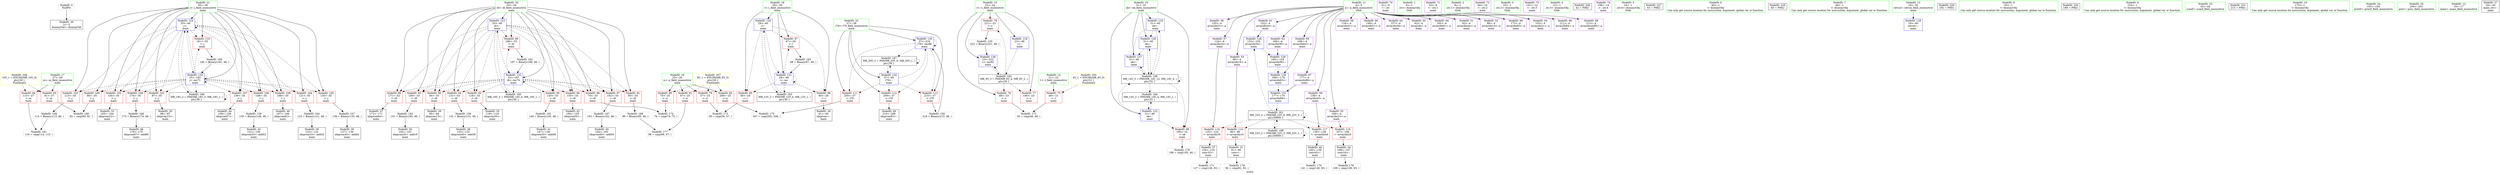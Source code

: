 digraph "SVFG" {
	label="SVFG";

	Node0x55be73b5c750 [shape=record,color=grey,label="{NodeID: 0\nNullPtr}"];
	Node0x55be73b5c750 -> Node0x55be73b42170[style=solid];
	Node0x55be73b66d50 [shape=record,color=grey,label="{NodeID: 180\n82 = cmp(80, 81, )\n}"];
	Node0x55be73b5d300 [shape=record,color=red,label="{NodeID: 97\n162\<--33\n\<--i6\nmain\n}"];
	Node0x55be73b5d300 -> Node0x55be73b659d0[style=solid];
	Node0x55be73b5c310 [shape=record,color=green,label="{NodeID: 14\n21\<--22\nt\<--t_field_insensitive\nmain\n}"];
	Node0x55be73b5c310 -> Node0x55be73b5f840[style=solid];
	Node0x55be73b5de60 [shape=record,color=red,label="{NodeID: 111\n205\<--37\n\<--i79\nmain\n}"];
	Node0x55be73b5de60 -> Node0x55be73b665d0[style=solid];
	Node0x55be73b42340 [shape=record,color=black,label="{NodeID: 28\n61\<--60\nidxprom\<--\nmain\n}"];
	Node0x55be73b75af0 [shape=record,color=yellow,style=double,label="{NodeID: 208\n10V_1 = ENCHI(MR_10V_0)\npts\{28 \}\nFun[main]}"];
	Node0x55be73b75af0 -> Node0x55be73b5fec0[style=dashed];
	Node0x55be73b75af0 -> Node0x55be73b5ff90[style=dashed];
	Node0x55be73b63100 [shape=record,color=blue,label="{NodeID: 125\n31\<--40\nok\<--\nmain\n}"];
	Node0x55be73b63100 -> Node0x55be73b631d0[style=dashed];
	Node0x55be73b63100 -> Node0x55be73b632a0[style=dashed];
	Node0x55be73b63100 -> Node0x55be73b73430[style=dashed];
	Node0x55be73b5cd50 [shape=record,color=black,label="{NodeID: 42\n151\<--150\nidxprom53\<--add52\nmain\n}"];
	Node0x55be73b5e8d0 [shape=record,color=purple,label="{NodeID: 56\n120\<--4\narrayidx31\<--a\nmain\n}"];
	Node0x55be73b5f430 [shape=record,color=purple,label="{NodeID: 70\n41\<--6\n\<--.str\nmain\n}"];
	Node0x55be73b659d0 [shape=record,color=grey,label="{NodeID: 167\n163 = Binary(162, 46, )\n}"];
	Node0x55be73b659d0 -> Node0x55be73b5cfc0[style=solid];
	Node0x55be73b5ff90 [shape=record,color=red,label="{NodeID: 84\n115\<--27\n\<--m\nmain\n}"];
	Node0x55be73b5ff90 -> Node0x55be73b66ed0[style=solid];
	Node0x55be73b43950 [shape=record,color=green,label="{NodeID: 1\n6\<--1\n.str\<--dummyObj\nGlob }"];
	Node0x55be73b66ed0 [shape=record,color=grey,label="{NodeID: 181\n116 = cmp(114, 115, )\n}"];
	Node0x55be73b5d3d0 [shape=record,color=red,label="{NodeID: 98\n171\<--33\n\<--i6\nmain\n}"];
	Node0x55be73b5d3d0 -> Node0x55be73b5d160[style=solid];
	Node0x55be73b41870 [shape=record,color=green,label="{NodeID: 15\n23\<--24\nc\<--c_field_insensitive\nmain\n}"];
	Node0x55be73b41870 -> Node0x55be73b5f910[style=solid];
	Node0x55be73b41870 -> Node0x55be73b5f9e0[style=solid];
	Node0x55be73b41870 -> Node0x55be73b5fab0[style=solid];
	Node0x55be73b41870 -> Node0x55be73b62c20[style=solid];
	Node0x55be73b41870 -> Node0x55be73b639f0[style=solid];
	Node0x55be73b5df30 [shape=record,color=red,label="{NodeID: 112\n209\<--37\n\<--i79\nmain\n}"];
	Node0x55be73b5df30 -> Node0x55be73b5e320[style=solid];
	Node0x55be73b42410 [shape=record,color=black,label="{NodeID: 29\n85\<--84\nidxprom13\<--\nmain\n}"];
	Node0x55be73b631d0 [shape=record,color=blue,label="{NodeID: 126\n31\<--40\nok\<--\nmain\n}"];
	Node0x55be73b631d0 -> Node0x55be73b632a0[style=dashed];
	Node0x55be73b631d0 -> Node0x55be73b73430[style=dashed];
	Node0x55be73b5ce20 [shape=record,color=black,label="{NodeID: 43\n156\<--155\nidxprom55\<--\nmain\n}"];
	Node0x55be73b5e9a0 [shape=record,color=purple,label="{NodeID: 57\n124\<--4\narrayidx34\<--a\nmain\n}"];
	Node0x55be73b5e9a0 -> Node0x55be73b629b0[style=solid];
	Node0x55be73b5f500 [shape=record,color=purple,label="{NodeID: 71\n52\<--8\n\<--.str.1\nmain\n}"];
	Node0x55be73b65b50 [shape=record,color=grey,label="{NodeID: 168\n96 = Binary(95, 46, )\n}"];
	Node0x55be73b65b50 -> Node0x55be73b668d0[style=solid];
	Node0x55be73b60060 [shape=record,color=red,label="{NodeID: 85\n56\<--29\n\<--i\nmain\n}"];
	Node0x55be73b60060 -> Node0x55be73b662d0[style=solid];
	Node0x55be73b416b0 [shape=record,color=green,label="{NodeID: 2\n8\<--1\n.str.1\<--dummyObj\nGlob }"];
	Node0x55be73b6cf10 [shape=record,color=black,label="{NodeID: 182\nMR_6V_3 = PHI(MR_6V_4, MR_6V_2, )\npts\{24 \}\n}"];
	Node0x55be73b6cf10 -> Node0x55be73b5f910[style=dashed];
	Node0x55be73b6cf10 -> Node0x55be73b5f9e0[style=dashed];
	Node0x55be73b6cf10 -> Node0x55be73b5fab0[style=dashed];
	Node0x55be73b6cf10 -> Node0x55be73b639f0[style=dashed];
	Node0x55be73b5d4a0 [shape=record,color=red,label="{NodeID: 99\n186\<--33\n\<--i6\nmain\n}"];
	Node0x55be73b5d4a0 -> Node0x55be73b65250[style=solid];
	Node0x55be73b41940 [shape=record,color=green,label="{NodeID: 16\n25\<--26\nn\<--n_field_insensitive\nmain\n}"];
	Node0x55be73b41940 -> Node0x55be73b5fb80[style=solid];
	Node0x55be73b41940 -> Node0x55be73b5fc50[style=solid];
	Node0x55be73b41940 -> Node0x55be73b5fd20[style=solid];
	Node0x55be73b41940 -> Node0x55be73b5fdf0[style=solid];
	Node0x55be73b5e000 [shape=record,color=red,label="{NodeID: 113\n215\<--37\n\<--i79\nmain\n}"];
	Node0x55be73b5e000 -> Node0x55be73b64950[style=solid];
	Node0x55be73b424e0 [shape=record,color=black,label="{NodeID: 30\n88\<--87\nidxprom15\<--\nmain\n}"];
	Node0x55be73b632a0 [shape=record,color=blue,label="{NodeID: 127\n31\<--40\nok\<--\nmain\n}"];
	Node0x55be73b632a0 -> Node0x55be73b73430[style=dashed];
	Node0x55be73b5cef0 [shape=record,color=black,label="{NodeID: 44\n159\<--158\nidxprom57\<--\nmain\n}"];
	Node0x55be73b5ea70 [shape=record,color=purple,label="{NodeID: 58\n134\<--4\narrayidx41\<--a\nmain\n}"];
	Node0x55be73b647d0 [shape=record,color=grey,label="{NodeID: 155\n222 = Binary(221, 46, )\n}"];
	Node0x55be73b647d0 -> Node0x55be73b639f0[style=solid];
	Node0x55be73b5f5d0 [shape=record,color=purple,label="{NodeID: 72\n64\<--10\n\<--.str.2\nmain\n}"];
	Node0x55be73b65cd0 [shape=record,color=grey,label="{NodeID: 169\n114 = Binary(113, 46, )\n}"];
	Node0x55be73b65cd0 -> Node0x55be73b66ed0[style=solid];
	Node0x55be73b60130 [shape=record,color=red,label="{NodeID: 86\n60\<--29\n\<--i\nmain\n}"];
	Node0x55be73b60130 -> Node0x55be73b42340[style=solid];
	Node0x55be73b41740 [shape=record,color=green,label="{NodeID: 3\n10\<--1\n.str.2\<--dummyObj\nGlob }"];
	Node0x55be73b6d410 [shape=record,color=black,label="{NodeID: 183\nMR_12V_2 = PHI(MR_12V_4, MR_12V_1, )\npts\{30 \}\n}"];
	Node0x55be73b6d410 -> Node0x55be73b62cf0[style=dashed];
	Node0x55be73b5d570 [shape=record,color=red,label="{NodeID: 100\n80\<--35\n\<--j\nmain\n}"];
	Node0x55be73b5d570 -> Node0x55be73b66d50[style=solid];
	Node0x55be73b42ef0 [shape=record,color=green,label="{NodeID: 17\n27\<--28\nm\<--m_field_insensitive\nmain\n}"];
	Node0x55be73b42ef0 -> Node0x55be73b5fec0[style=solid];
	Node0x55be73b42ef0 -> Node0x55be73b5ff90[style=solid];
	Node0x55be73b5e0d0 [shape=record,color=red,label="{NodeID: 114\n90\<--89\n\<--arrayidx16\nmain\n}"];
	Node0x55be73b5e0d0 -> Node0x55be73b425b0[style=solid];
	Node0x55be73b425b0 [shape=record,color=black,label="{NodeID: 31\n91\<--90\nconv\<--\nmain\n}"];
	Node0x55be73b425b0 -> Node0x55be73b66a50[style=solid];
	Node0x55be73b63370 [shape=record,color=blue,label="{NodeID: 128\n152\<--154\narrayidx54\<--\nmain\n}"];
	Node0x55be73b63370 -> Node0x55be73b63440[style=dashed];
	Node0x55be73b5cfc0 [shape=record,color=black,label="{NodeID: 45\n164\<--163\nidxprom60\<--add59\nmain\n}"];
	Node0x55be73b5eb40 [shape=record,color=purple,label="{NodeID: 59\n138\<--4\narrayidx44\<--a\nmain\n}"];
	Node0x55be73b5eb40 -> Node0x55be73b62a80[style=solid];
	Node0x55be73b64950 [shape=record,color=grey,label="{NodeID: 156\n216 = Binary(215, 46, )\n}"];
	Node0x55be73b64950 -> Node0x55be73b63920[style=solid];
	Node0x55be73b5f6a0 [shape=record,color=purple,label="{NodeID: 73\n191\<--12\n\<--.str.3\nmain\n}"];
	Node0x55be73b65e50 [shape=record,color=grey,label="{NodeID: 170\n141 = cmp(140, 93, )\n}"];
	Node0x55be73b60200 [shape=record,color=red,label="{NodeID: 87\n67\<--29\n\<--i\nmain\n}"];
	Node0x55be73b60200 -> Node0x55be73b656d0[style=solid];
	Node0x55be73b5be30 [shape=record,color=green,label="{NodeID: 4\n12\<--1\n.str.3\<--dummyObj\nGlob }"];
	Node0x55be73b6d910 [shape=record,color=black,label="{NodeID: 184\nMR_14V_2 = PHI(MR_14V_4, MR_14V_1, )\npts\{32 \}\n}"];
	Node0x55be73b6d910 -> Node0x55be73b62e90[style=dashed];
	Node0x55be73b5d640 [shape=record,color=red,label="{NodeID: 101\n87\<--35\n\<--j\nmain\n}"];
	Node0x55be73b5d640 -> Node0x55be73b424e0[style=solid];
	Node0x55be73b42fc0 [shape=record,color=green,label="{NodeID: 18\n29\<--30\ni\<--i_field_insensitive\nmain\n}"];
	Node0x55be73b42fc0 -> Node0x55be73b60060[style=solid];
	Node0x55be73b42fc0 -> Node0x55be73b60130[style=solid];
	Node0x55be73b42fc0 -> Node0x55be73b60200[style=solid];
	Node0x55be73b42fc0 -> Node0x55be73b62cf0[style=solid];
	Node0x55be73b42fc0 -> Node0x55be73b62dc0[style=solid];
	Node0x55be73b5e1a0 [shape=record,color=red,label="{NodeID: 115\n107\<--106\n\<--arrayidx23\nmain\n}"];
	Node0x55be73b5e1a0 -> Node0x55be73b42820[style=solid];
	Node0x55be73b42680 [shape=record,color=black,label="{NodeID: 32\n102\<--101\nidxprom20\<--add19\nmain\n}"];
	Node0x55be73b63440 [shape=record,color=blue,label="{NodeID: 129\n160\<--154\narrayidx58\<--\nmain\n}"];
	Node0x55be73b63440 -> Node0x55be73b63510[style=dashed];
	Node0x55be73b5d090 [shape=record,color=black,label="{NodeID: 46\n167\<--166\nidxprom62\<--\nmain\n}"];
	Node0x55be73954ee0 [shape=record,color=black,label="{NodeID: 226\n42 = PHI()\n}"];
	Node0x55be73b5ec10 [shape=record,color=purple,label="{NodeID: 60\n148\<--4\narrayidx51\<--a\nmain\n}"];
	Node0x55be73b64ad0 [shape=record,color=grey,label="{NodeID: 157\n136 = Binary(135, 46, )\n}"];
	Node0x55be73b64ad0 -> Node0x55be73b5cae0[style=solid];
	Node0x55be73b5f770 [shape=record,color=purple,label="{NodeID: 74\n198\<--14\n\<--.str.4\nmain\n}"];
	Node0x55be73b65fd0 [shape=record,color=grey,label="{NodeID: 171\n127 = cmp(126, 93, )\n}"];
	Node0x55be73b602d0 [shape=record,color=red,label="{NodeID: 88\n195\<--31\n\<--ok\nmain\n}"];
	Node0x55be73b602d0 -> Node0x55be73b66750[style=solid];
	Node0x55be73b5bec0 [shape=record,color=green,label="{NodeID: 5\n14\<--1\n.str.4\<--dummyObj\nGlob }"];
	Node0x55be73b6de10 [shape=record,color=black,label="{NodeID: 185\nMR_16V_2 = PHI(MR_16V_4, MR_16V_1, )\npts\{34 \}\n}"];
	Node0x55be73b6de10 -> Node0x55be73b62f60[style=dashed];
	Node0x55be73b5d710 [shape=record,color=red,label="{NodeID: 102\n104\<--35\n\<--j\nmain\n}"];
	Node0x55be73b5d710 -> Node0x55be73b42750[style=solid];
	Node0x55be73b43090 [shape=record,color=green,label="{NodeID: 19\n31\<--32\nok\<--ok_field_insensitive\nmain\n}"];
	Node0x55be73b43090 -> Node0x55be73b602d0[style=solid];
	Node0x55be73b43090 -> Node0x55be73b62e90[style=solid];
	Node0x55be73b43090 -> Node0x55be73b63100[style=solid];
	Node0x55be73b43090 -> Node0x55be73b631d0[style=solid];
	Node0x55be73b43090 -> Node0x55be73b632a0[style=solid];
	Node0x55be73b73430 [shape=record,color=black,label="{NodeID: 199\nMR_14V_5 = PHI(MR_14V_12, MR_14V_4, )\npts\{32 \}\n}"];
	Node0x55be73b73430 -> Node0x55be73b602d0[style=dashed];
	Node0x55be73b73430 -> Node0x55be73b63100[style=dashed];
	Node0x55be73b73430 -> Node0x55be73b631d0[style=dashed];
	Node0x55be73b73430 -> Node0x55be73b632a0[style=dashed];
	Node0x55be73b73430 -> Node0x55be73b6d910[style=dashed];
	Node0x55be73b73430 -> Node0x55be73b73430[style=dashed];
	Node0x55be73b629b0 [shape=record,color=red,label="{NodeID: 116\n125\<--124\n\<--arrayidx34\nmain\n}"];
	Node0x55be73b629b0 -> Node0x55be73b5c940[style=solid];
	Node0x55be73b42750 [shape=record,color=black,label="{NodeID: 33\n105\<--104\nidxprom22\<--\nmain\n}"];
	Node0x55be73b63510 [shape=record,color=blue,label="{NodeID: 130\n168\<--170\narrayidx63\<--\nmain\n}"];
	Node0x55be73b63510 -> Node0x55be73b635e0[style=dashed];
	Node0x55be73b5d160 [shape=record,color=black,label="{NodeID: 47\n172\<--171\nidxprom64\<--\nmain\n}"];
	Node0x55be73958a10 [shape=record,color=black,label="{NodeID: 227\n53 = PHI()\n}"];
	Node0x55be73b5ece0 [shape=record,color=purple,label="{NodeID: 61\n152\<--4\narrayidx54\<--a\nmain\n}"];
	Node0x55be73b5ece0 -> Node0x55be73b63370[style=solid];
	Node0x55be73b64c50 [shape=record,color=grey,label="{NodeID: 158\n132 = Binary(131, 46, )\n}"];
	Node0x55be73b64c50 -> Node0x55be73b5ca10[style=solid];
	Node0x55be73b5f840 [shape=record,color=red,label="{NodeID: 75\n49\<--21\n\<--t\nmain\n}"];
	Node0x55be73b5f840 -> Node0x55be73b66150[style=solid];
	Node0x55be73b66150 [shape=record,color=grey,label="{NodeID: 172\n50 = cmp(48, 49, )\n}"];
	Node0x55be73b603a0 [shape=record,color=red,label="{NodeID: 89\n74\<--33\n\<--i6\nmain\n}"];
	Node0x55be73b603a0 -> Node0x55be73b66450[style=solid];
	Node0x55be73b43df0 [shape=record,color=green,label="{NodeID: 6\n40\<--1\n\<--dummyObj\nCan only get source location for instruction, argument, global var or function.}"];
	Node0x55be73b6e310 [shape=record,color=black,label="{NodeID: 186\nMR_18V_2 = PHI(MR_18V_3, MR_18V_1, )\npts\{36 \}\n}"];
	Node0x55be73b6e310 -> Node0x55be73b63030[style=dashed];
	Node0x55be73b6e310 -> Node0x55be73b6e310[style=dashed];
	Node0x55be73b5d7e0 [shape=record,color=red,label="{NodeID: 103\n113\<--35\n\<--j\nmain\n}"];
	Node0x55be73b5d7e0 -> Node0x55be73b65cd0[style=solid];
	Node0x55be73b43160 [shape=record,color=green,label="{NodeID: 20\n33\<--34\ni6\<--i6_field_insensitive\nmain\n}"];
	Node0x55be73b43160 -> Node0x55be73b603a0[style=solid];
	Node0x55be73b43160 -> Node0x55be73b60470[style=solid];
	Node0x55be73b43160 -> Node0x55be73b60540[style=solid];
	Node0x55be73b43160 -> Node0x55be73b60610[style=solid];
	Node0x55be73b43160 -> Node0x55be73b606e0[style=solid];
	Node0x55be73b43160 -> Node0x55be73b607b0[style=solid];
	Node0x55be73b43160 -> Node0x55be73b60880[style=solid];
	Node0x55be73b43160 -> Node0x55be73b5d230[style=solid];
	Node0x55be73b43160 -> Node0x55be73b5d300[style=solid];
	Node0x55be73b43160 -> Node0x55be73b5d3d0[style=solid];
	Node0x55be73b43160 -> Node0x55be73b5d4a0[style=solid];
	Node0x55be73b43160 -> Node0x55be73b62f60[style=solid];
	Node0x55be73b43160 -> Node0x55be73b63780[style=solid];
	Node0x55be73b62a80 [shape=record,color=red,label="{NodeID: 117\n139\<--138\n\<--arrayidx44\nmain\n}"];
	Node0x55be73b62a80 -> Node0x55be73b5cbb0[style=solid];
	Node0x55be73b42820 [shape=record,color=black,label="{NodeID: 34\n108\<--107\nconv24\<--\nmain\n}"];
	Node0x55be73b42820 -> Node0x55be73b66bd0[style=solid];
	Node0x55be73b635e0 [shape=record,color=blue,label="{NodeID: 131\n177\<--170\narrayidx68\<--\nmain\n}"];
	Node0x55be73b635e0 -> Node0x55be73b73e30[style=dashed];
	Node0x55be73b5e250 [shape=record,color=black,label="{NodeID: 48\n176\<--175\nidxprom67\<--add66\nmain\n}"];
	Node0x55be73b802b0 [shape=record,color=black,label="{NodeID: 228\n65 = PHI()\n}"];
	Node0x55be73b5edb0 [shape=record,color=purple,label="{NodeID: 62\n157\<--4\narrayidx56\<--a\nmain\n}"];
	Node0x55be73b64dd0 [shape=record,color=grey,label="{NodeID: 159\n150 = Binary(149, 46, )\n}"];
	Node0x55be73b64dd0 -> Node0x55be73b5cd50[style=solid];
	Node0x55be73b5f910 [shape=record,color=red,label="{NodeID: 76\n48\<--23\n\<--c\nmain\n}"];
	Node0x55be73b5f910 -> Node0x55be73b66150[style=solid];
	Node0x55be73b662d0 [shape=record,color=grey,label="{NodeID: 173\n58 = cmp(56, 57, )\n}"];
	Node0x55be73b60470 [shape=record,color=red,label="{NodeID: 90\n84\<--33\n\<--i6\nmain\n}"];
	Node0x55be73b60470 -> Node0x55be73b42410[style=solid];
	Node0x55be73b43e80 [shape=record,color=green,label="{NodeID: 7\n46\<--1\n\<--dummyObj\nCan only get source location for instruction, argument, global var or function.}"];
	Node0x55be73b6e810 [shape=record,color=black,label="{NodeID: 187\nMR_20V_2 = PHI(MR_20V_6, MR_20V_1, )\npts\{38 \}\n}"];
	Node0x55be73b6e810 -> Node0x55be73b63850[style=dashed];
	Node0x55be73b6e810 -> Node0x55be73b6e810[style=dashed];
	Node0x55be73b5d8b0 [shape=record,color=red,label="{NodeID: 104\n121\<--35\n\<--j\nmain\n}"];
	Node0x55be73b5d8b0 -> Node0x55be73b65550[style=solid];
	Node0x55be73b43230 [shape=record,color=green,label="{NodeID: 21\n35\<--36\nj\<--j_field_insensitive\nmain\n}"];
	Node0x55be73b43230 -> Node0x55be73b5d570[style=solid];
	Node0x55be73b43230 -> Node0x55be73b5d640[style=solid];
	Node0x55be73b43230 -> Node0x55be73b5d710[style=solid];
	Node0x55be73b43230 -> Node0x55be73b5d7e0[style=solid];
	Node0x55be73b43230 -> Node0x55be73b5d8b0[style=solid];
	Node0x55be73b43230 -> Node0x55be73b5d980[style=solid];
	Node0x55be73b43230 -> Node0x55be73b5da50[style=solid];
	Node0x55be73b43230 -> Node0x55be73b5db20[style=solid];
	Node0x55be73b43230 -> Node0x55be73b5dbf0[style=solid];
	Node0x55be73b43230 -> Node0x55be73b5dcc0[style=solid];
	Node0x55be73b43230 -> Node0x55be73b5dd90[style=solid];
	Node0x55be73b43230 -> Node0x55be73b63030[style=solid];
	Node0x55be73b43230 -> Node0x55be73b636b0[style=solid];
	Node0x55be73b73e30 [shape=record,color=black,label="{NodeID: 201\nMR_22V_4 = PHI(MR_22V_9, MR_22V_3, )\npts\{50000 \}\n}"];
	Node0x55be73b73e30 -> Node0x55be73b5e0d0[style=dashed];
	Node0x55be73b73e30 -> Node0x55be73b5e1a0[style=dashed];
	Node0x55be73b73e30 -> Node0x55be73b629b0[style=dashed];
	Node0x55be73b73e30 -> Node0x55be73b62a80[style=dashed];
	Node0x55be73b73e30 -> Node0x55be73b63370[style=dashed];
	Node0x55be73b73e30 -> Node0x55be73b6ed10[style=dashed];
	Node0x55be73b73e30 -> Node0x55be73b73e30[style=dashed];
	Node0x55be73b62b50 [shape=record,color=blue,label="{NodeID: 118\n19\<--40\nretval\<--\nmain\n}"];
	Node0x55be73b5c7e0 [shape=record,color=black,label="{NodeID: 35\n119\<--118\nidxprom30\<--\nmain\n}"];
	Node0x55be73b636b0 [shape=record,color=blue,label="{NodeID: 132\n35\<--182\nj\<--inc71\nmain\n}"];
	Node0x55be73b636b0 -> Node0x55be73b5d570[style=dashed];
	Node0x55be73b636b0 -> Node0x55be73b5d640[style=dashed];
	Node0x55be73b636b0 -> Node0x55be73b5d710[style=dashed];
	Node0x55be73b636b0 -> Node0x55be73b5d7e0[style=dashed];
	Node0x55be73b636b0 -> Node0x55be73b5d8b0[style=dashed];
	Node0x55be73b636b0 -> Node0x55be73b5d980[style=dashed];
	Node0x55be73b636b0 -> Node0x55be73b5da50[style=dashed];
	Node0x55be73b636b0 -> Node0x55be73b5db20[style=dashed];
	Node0x55be73b636b0 -> Node0x55be73b5dbf0[style=dashed];
	Node0x55be73b636b0 -> Node0x55be73b5dcc0[style=dashed];
	Node0x55be73b636b0 -> Node0x55be73b5dd90[style=dashed];
	Node0x55be73b636b0 -> Node0x55be73b63030[style=dashed];
	Node0x55be73b636b0 -> Node0x55be73b636b0[style=dashed];
	Node0x55be73b636b0 -> Node0x55be73b6e310[style=dashed];
	Node0x55be73b5e320 [shape=record,color=black,label="{NodeID: 49\n210\<--209\nidxprom83\<--\nmain\n}"];
	Node0x55be73b803b0 [shape=record,color=black,label="{NodeID: 229\n192 = PHI()\n}"];
	Node0x55be73b5ee80 [shape=record,color=purple,label="{NodeID: 63\n160\<--4\narrayidx58\<--a\nmain\n}"];
	Node0x55be73b5ee80 -> Node0x55be73b63440[style=solid];
	Node0x55be73b64f50 [shape=record,color=grey,label="{NodeID: 160\n182 = Binary(181, 46, )\n}"];
	Node0x55be73b64f50 -> Node0x55be73b636b0[style=solid];
	Node0x55be73b5f9e0 [shape=record,color=red,label="{NodeID: 77\n190\<--23\n\<--c\nmain\n}"];
	Node0x55be73b66450 [shape=record,color=grey,label="{NodeID: 174\n76 = cmp(74, 75, )\n}"];
	Node0x55be73b60540 [shape=record,color=red,label="{NodeID: 91\n95\<--33\n\<--i6\nmain\n}"];
	Node0x55be73b60540 -> Node0x55be73b65b50[style=solid];
	Node0x55be73b41b30 [shape=record,color=green,label="{NodeID: 8\n93\<--1\n\<--dummyObj\nCan only get source location for instruction, argument, global var or function.}"];
	Node0x55be73b6ed10 [shape=record,color=black,label="{NodeID: 188\nMR_22V_2 = PHI(MR_22V_3, MR_22V_1, )\npts\{50000 \}\n}"];
	Node0x55be73b6ed10 -> Node0x55be73b6ed10[style=dashed];
	Node0x55be73b6ed10 -> Node0x55be73b73e30[style=dashed];
	Node0x55be73b5d980 [shape=record,color=red,label="{NodeID: 105\n135\<--35\n\<--j\nmain\n}"];
	Node0x55be73b5d980 -> Node0x55be73b64ad0[style=solid];
	Node0x55be73b41e00 [shape=record,color=green,label="{NodeID: 22\n37\<--38\ni79\<--i79_field_insensitive\nmain\n}"];
	Node0x55be73b41e00 -> Node0x55be73b5de60[style=solid];
	Node0x55be73b41e00 -> Node0x55be73b5df30[style=solid];
	Node0x55be73b41e00 -> Node0x55be73b5e000[style=solid];
	Node0x55be73b41e00 -> Node0x55be73b63850[style=solid];
	Node0x55be73b41e00 -> Node0x55be73b63920[style=solid];
	Node0x55be73b62c20 [shape=record,color=blue,label="{NodeID: 119\n23\<--46\nc\<--\nmain\n}"];
	Node0x55be73b62c20 -> Node0x55be73b6cf10[style=dashed];
	Node0x55be73b5c870 [shape=record,color=black,label="{NodeID: 36\n123\<--122\nidxprom33\<--add32\nmain\n}"];
	Node0x55be73b63780 [shape=record,color=blue,label="{NodeID: 133\n33\<--187\ni6\<--inc74\nmain\n}"];
	Node0x55be73b63780 -> Node0x55be73b603a0[style=dashed];
	Node0x55be73b63780 -> Node0x55be73b60470[style=dashed];
	Node0x55be73b63780 -> Node0x55be73b60540[style=dashed];
	Node0x55be73b63780 -> Node0x55be73b60610[style=dashed];
	Node0x55be73b63780 -> Node0x55be73b606e0[style=dashed];
	Node0x55be73b63780 -> Node0x55be73b607b0[style=dashed];
	Node0x55be73b63780 -> Node0x55be73b60880[style=dashed];
	Node0x55be73b63780 -> Node0x55be73b5d230[style=dashed];
	Node0x55be73b63780 -> Node0x55be73b5d300[style=dashed];
	Node0x55be73b63780 -> Node0x55be73b5d3d0[style=dashed];
	Node0x55be73b63780 -> Node0x55be73b5d4a0[style=dashed];
	Node0x55be73b63780 -> Node0x55be73b63780[style=dashed];
	Node0x55be73b63780 -> Node0x55be73b6de10[style=dashed];
	Node0x55be73b5e3f0 [shape=record,color=purple,label="{NodeID: 50\n62\<--4\narrayidx\<--a\nmain\n}"];
	Node0x55be73b804b0 [shape=record,color=black,label="{NodeID: 230\n199 = PHI()\n}"];
	Node0x55be73b5ef50 [shape=record,color=purple,label="{NodeID: 64\n165\<--4\narrayidx61\<--a\nmain\n}"];
	Node0x55be73b650d0 [shape=record,color=grey,label="{NodeID: 161\n146 = Binary(145, 46, )\n}"];
	Node0x55be73b650d0 -> Node0x55be73b5cc80[style=solid];
	Node0x55be73b5fab0 [shape=record,color=red,label="{NodeID: 78\n221\<--23\n\<--c\nmain\n}"];
	Node0x55be73b5fab0 -> Node0x55be73b647d0[style=solid];
	Node0x55be73b665d0 [shape=record,color=grey,label="{NodeID: 175\n207 = cmp(205, 206, )\n}"];
	Node0x55be73b60610 [shape=record,color=red,label="{NodeID: 92\n100\<--33\n\<--i6\nmain\n}"];
	Node0x55be73b60610 -> Node0x55be73b653d0[style=solid];
	Node0x55be73b41bc0 [shape=record,color=green,label="{NodeID: 9\n154\<--1\n\<--dummyObj\nCan only get source location for instruction, argument, global var or function.}"];
	Node0x55be73b5da50 [shape=record,color=red,label="{NodeID: 106\n149\<--35\n\<--j\nmain\n}"];
	Node0x55be73b5da50 -> Node0x55be73b64dd0[style=solid];
	Node0x55be73b41ed0 [shape=record,color=green,label="{NodeID: 23\n43\<--44\nscanf\<--scanf_field_insensitive\n}"];
	Node0x55be73b62cf0 [shape=record,color=blue,label="{NodeID: 120\n29\<--40\ni\<--\nmain\n}"];
	Node0x55be73b62cf0 -> Node0x55be73b60060[style=dashed];
	Node0x55be73b62cf0 -> Node0x55be73b60130[style=dashed];
	Node0x55be73b62cf0 -> Node0x55be73b60200[style=dashed];
	Node0x55be73b62cf0 -> Node0x55be73b62dc0[style=dashed];
	Node0x55be73b62cf0 -> Node0x55be73b6d410[style=dashed];
	Node0x55be73b5c940 [shape=record,color=black,label="{NodeID: 37\n126\<--125\nconv35\<--\nmain\n}"];
	Node0x55be73b5c940 -> Node0x55be73b65fd0[style=solid];
	Node0x55be73b63850 [shape=record,color=blue,label="{NodeID: 134\n37\<--40\ni79\<--\nmain\n}"];
	Node0x55be73b63850 -> Node0x55be73b5de60[style=dashed];
	Node0x55be73b63850 -> Node0x55be73b5df30[style=dashed];
	Node0x55be73b63850 -> Node0x55be73b5e000[style=dashed];
	Node0x55be73b63850 -> Node0x55be73b63920[style=dashed];
	Node0x55be73b63850 -> Node0x55be73b6e810[style=dashed];
	Node0x55be73b5e4c0 [shape=record,color=purple,label="{NodeID: 51\n63\<--4\narraydecay\<--a\nmain\n}"];
	Node0x55be73b805b0 [shape=record,color=black,label="{NodeID: 231\n213 = PHI()\n}"];
	Node0x55be73b5f020 [shape=record,color=purple,label="{NodeID: 65\n168\<--4\narrayidx63\<--a\nmain\n}"];
	Node0x55be73b5f020 -> Node0x55be73b63510[style=solid];
	Node0x55be73b65250 [shape=record,color=grey,label="{NodeID: 162\n187 = Binary(186, 46, )\n}"];
	Node0x55be73b65250 -> Node0x55be73b63780[style=solid];
	Node0x55be73b5fb80 [shape=record,color=red,label="{NodeID: 79\n57\<--25\n\<--n\nmain\n}"];
	Node0x55be73b5fb80 -> Node0x55be73b662d0[style=solid];
	Node0x55be73b66750 [shape=record,color=grey,label="{NodeID: 176\n196 = cmp(195, 40, )\n}"];
	Node0x55be73b606e0 [shape=record,color=red,label="{NodeID: 93\n118\<--33\n\<--i6\nmain\n}"];
	Node0x55be73b606e0 -> Node0x55be73b5c7e0[style=solid];
	Node0x55be73b433b0 [shape=record,color=green,label="{NodeID: 10\n170\<--1\n\<--dummyObj\nCan only get source location for instruction, argument, global var or function.}"];
	Node0x55be73b5db20 [shape=record,color=red,label="{NodeID: 107\n158\<--35\n\<--j\nmain\n}"];
	Node0x55be73b5db20 -> Node0x55be73b5cef0[style=solid];
	Node0x55be73b41fa0 [shape=record,color=green,label="{NodeID: 24\n193\<--194\nprintf\<--printf_field_insensitive\n}"];
	Node0x55be73b62dc0 [shape=record,color=blue,label="{NodeID: 121\n29\<--68\ni\<--inc\nmain\n}"];
	Node0x55be73b62dc0 -> Node0x55be73b60060[style=dashed];
	Node0x55be73b62dc0 -> Node0x55be73b60130[style=dashed];
	Node0x55be73b62dc0 -> Node0x55be73b60200[style=dashed];
	Node0x55be73b62dc0 -> Node0x55be73b62dc0[style=dashed];
	Node0x55be73b62dc0 -> Node0x55be73b6d410[style=dashed];
	Node0x55be73b5ca10 [shape=record,color=black,label="{NodeID: 38\n133\<--132\nidxprom40\<--add39\nmain\n}"];
	Node0x55be73b63920 [shape=record,color=blue,label="{NodeID: 135\n37\<--216\ni79\<--inc88\nmain\n}"];
	Node0x55be73b63920 -> Node0x55be73b5de60[style=dashed];
	Node0x55be73b63920 -> Node0x55be73b5df30[style=dashed];
	Node0x55be73b63920 -> Node0x55be73b5e000[style=dashed];
	Node0x55be73b63920 -> Node0x55be73b63920[style=dashed];
	Node0x55be73b63920 -> Node0x55be73b6e810[style=dashed];
	Node0x55be73b5e590 [shape=record,color=purple,label="{NodeID: 52\n86\<--4\narrayidx14\<--a\nmain\n}"];
	Node0x55be73b5f0f0 [shape=record,color=purple,label="{NodeID: 66\n173\<--4\narrayidx65\<--a\nmain\n}"];
	Node0x55be73b653d0 [shape=record,color=grey,label="{NodeID: 163\n101 = Binary(100, 46, )\n}"];
	Node0x55be73b653d0 -> Node0x55be73b42680[style=solid];
	Node0x55be73b5fc50 [shape=record,color=red,label="{NodeID: 80\n75\<--25\n\<--n\nmain\n}"];
	Node0x55be73b5fc50 -> Node0x55be73b66450[style=solid];
	Node0x55be73b668d0 [shape=record,color=grey,label="{NodeID: 177\n98 = cmp(96, 97, )\n}"];
	Node0x55be73b607b0 [shape=record,color=red,label="{NodeID: 94\n131\<--33\n\<--i6\nmain\n}"];
	Node0x55be73b607b0 -> Node0x55be73b64c50[style=solid];
	Node0x55be73b43480 [shape=record,color=green,label="{NodeID: 11\n4\<--5\na\<--a_field_insensitive\nGlob }"];
	Node0x55be73b43480 -> Node0x55be73b5e3f0[style=solid];
	Node0x55be73b43480 -> Node0x55be73b5e4c0[style=solid];
	Node0x55be73b43480 -> Node0x55be73b5e590[style=solid];
	Node0x55be73b43480 -> Node0x55be73b5e660[style=solid];
	Node0x55be73b43480 -> Node0x55be73b5e730[style=solid];
	Node0x55be73b43480 -> Node0x55be73b5e800[style=solid];
	Node0x55be73b43480 -> Node0x55be73b5e8d0[style=solid];
	Node0x55be73b43480 -> Node0x55be73b5e9a0[style=solid];
	Node0x55be73b43480 -> Node0x55be73b5ea70[style=solid];
	Node0x55be73b43480 -> Node0x55be73b5eb40[style=solid];
	Node0x55be73b43480 -> Node0x55be73b5ec10[style=solid];
	Node0x55be73b43480 -> Node0x55be73b5ece0[style=solid];
	Node0x55be73b43480 -> Node0x55be73b5edb0[style=solid];
	Node0x55be73b43480 -> Node0x55be73b5ee80[style=solid];
	Node0x55be73b43480 -> Node0x55be73b5ef50[style=solid];
	Node0x55be73b43480 -> Node0x55be73b5f020[style=solid];
	Node0x55be73b43480 -> Node0x55be73b5f0f0[style=solid];
	Node0x55be73b43480 -> Node0x55be73b5f1c0[style=solid];
	Node0x55be73b43480 -> Node0x55be73b5f290[style=solid];
	Node0x55be73b43480 -> Node0x55be73b5f360[style=solid];
	Node0x55be73b5dbf0 [shape=record,color=red,label="{NodeID: 108\n166\<--35\n\<--j\nmain\n}"];
	Node0x55be73b5dbf0 -> Node0x55be73b5d090[style=solid];
	Node0x55be73b42070 [shape=record,color=green,label="{NodeID: 25\n200\<--201\nputs\<--puts_field_insensitive\n}"];
	Node0x55be73b75850 [shape=record,color=yellow,style=double,label="{NodeID: 205\n4V_1 = ENCHI(MR_4V_0)\npts\{22 \}\nFun[main]}"];
	Node0x55be73b75850 -> Node0x55be73b5f840[style=dashed];
	Node0x55be73b62e90 [shape=record,color=blue,label="{NodeID: 122\n31\<--46\nok\<--\nmain\n}"];
	Node0x55be73b62e90 -> Node0x55be73b602d0[style=dashed];
	Node0x55be73b62e90 -> Node0x55be73b6d910[style=dashed];
	Node0x55be73b62e90 -> Node0x55be73b73430[style=dashed];
	Node0x55be73b5cae0 [shape=record,color=black,label="{NodeID: 39\n137\<--136\nidxprom43\<--add42\nmain\n}"];
	Node0x55be73b639f0 [shape=record,color=blue,label="{NodeID: 136\n23\<--222\nc\<--inc92\nmain\n}"];
	Node0x55be73b639f0 -> Node0x55be73b6cf10[style=dashed];
	Node0x55be73b5e660 [shape=record,color=purple,label="{NodeID: 53\n89\<--4\narrayidx16\<--a\nmain\n}"];
	Node0x55be73b5e660 -> Node0x55be73b5e0d0[style=solid];
	Node0x55be73b5f1c0 [shape=record,color=purple,label="{NodeID: 67\n177\<--4\narrayidx68\<--a\nmain\n}"];
	Node0x55be73b5f1c0 -> Node0x55be73b635e0[style=solid];
	Node0x55be73b65550 [shape=record,color=grey,label="{NodeID: 164\n122 = Binary(121, 46, )\n}"];
	Node0x55be73b65550 -> Node0x55be73b5c870[style=solid];
	Node0x55be73b5fd20 [shape=record,color=red,label="{NodeID: 81\n97\<--25\n\<--n\nmain\n}"];
	Node0x55be73b5fd20 -> Node0x55be73b668d0[style=solid];
	Node0x55be73b66a50 [shape=record,color=grey,label="{NodeID: 178\n92 = cmp(91, 93, )\n}"];
	Node0x55be73b60880 [shape=record,color=red,label="{NodeID: 95\n145\<--33\n\<--i6\nmain\n}"];
	Node0x55be73b60880 -> Node0x55be73b650d0[style=solid];
	Node0x55be73b5c170 [shape=record,color=green,label="{NodeID: 12\n16\<--17\nmain\<--main_field_insensitive\n}"];
	Node0x55be73b5dcc0 [shape=record,color=red,label="{NodeID: 109\n174\<--35\n\<--j\nmain\n}"];
	Node0x55be73b5dcc0 -> Node0x55be73b65850[style=solid];
	Node0x55be73b42170 [shape=record,color=black,label="{NodeID: 26\n2\<--3\ndummyVal\<--dummyVal\n}"];
	Node0x55be73b62f60 [shape=record,color=blue,label="{NodeID: 123\n33\<--40\ni6\<--\nmain\n}"];
	Node0x55be73b62f60 -> Node0x55be73b603a0[style=dashed];
	Node0x55be73b62f60 -> Node0x55be73b60470[style=dashed];
	Node0x55be73b62f60 -> Node0x55be73b60540[style=dashed];
	Node0x55be73b62f60 -> Node0x55be73b60610[style=dashed];
	Node0x55be73b62f60 -> Node0x55be73b606e0[style=dashed];
	Node0x55be73b62f60 -> Node0x55be73b607b0[style=dashed];
	Node0x55be73b62f60 -> Node0x55be73b60880[style=dashed];
	Node0x55be73b62f60 -> Node0x55be73b5d230[style=dashed];
	Node0x55be73b62f60 -> Node0x55be73b5d300[style=dashed];
	Node0x55be73b62f60 -> Node0x55be73b5d3d0[style=dashed];
	Node0x55be73b62f60 -> Node0x55be73b5d4a0[style=dashed];
	Node0x55be73b62f60 -> Node0x55be73b63780[style=dashed];
	Node0x55be73b62f60 -> Node0x55be73b6de10[style=dashed];
	Node0x55be73b5cbb0 [shape=record,color=black,label="{NodeID: 40\n140\<--139\nconv45\<--\nmain\n}"];
	Node0x55be73b5cbb0 -> Node0x55be73b65e50[style=solid];
	Node0x55be73b5e730 [shape=record,color=purple,label="{NodeID: 54\n103\<--4\narrayidx21\<--a\nmain\n}"];
	Node0x55be73b5f290 [shape=record,color=purple,label="{NodeID: 68\n211\<--4\narrayidx84\<--a\nmain\n}"];
	Node0x55be73b656d0 [shape=record,color=grey,label="{NodeID: 165\n68 = Binary(67, 46, )\n}"];
	Node0x55be73b656d0 -> Node0x55be73b62dc0[style=solid];
	Node0x55be73b5fdf0 [shape=record,color=red,label="{NodeID: 82\n206\<--25\n\<--n\nmain\n}"];
	Node0x55be73b5fdf0 -> Node0x55be73b665d0[style=solid];
	Node0x55be73b66bd0 [shape=record,color=grey,label="{NodeID: 179\n109 = cmp(108, 93, )\n}"];
	Node0x55be73b5d230 [shape=record,color=red,label="{NodeID: 96\n155\<--33\n\<--i6\nmain\n}"];
	Node0x55be73b5d230 -> Node0x55be73b5ce20[style=solid];
	Node0x55be73b5c240 [shape=record,color=green,label="{NodeID: 13\n19\<--20\nretval\<--retval_field_insensitive\nmain\n}"];
	Node0x55be73b5c240 -> Node0x55be73b62b50[style=solid];
	Node0x55be73b5dd90 [shape=record,color=red,label="{NodeID: 110\n181\<--35\n\<--j\nmain\n}"];
	Node0x55be73b5dd90 -> Node0x55be73b64f50[style=solid];
	Node0x55be73b42270 [shape=record,color=black,label="{NodeID: 27\n18\<--40\nmain_ret\<--\nmain\n}"];
	Node0x55be73b75a10 [shape=record,color=yellow,style=double,label="{NodeID: 207\n8V_1 = ENCHI(MR_8V_0)\npts\{26 \}\nFun[main]}"];
	Node0x55be73b75a10 -> Node0x55be73b5fb80[style=dashed];
	Node0x55be73b75a10 -> Node0x55be73b5fc50[style=dashed];
	Node0x55be73b75a10 -> Node0x55be73b5fd20[style=dashed];
	Node0x55be73b75a10 -> Node0x55be73b5fdf0[style=dashed];
	Node0x55be73b63030 [shape=record,color=blue,label="{NodeID: 124\n35\<--40\nj\<--\nmain\n}"];
	Node0x55be73b63030 -> Node0x55be73b5d570[style=dashed];
	Node0x55be73b63030 -> Node0x55be73b5d640[style=dashed];
	Node0x55be73b63030 -> Node0x55be73b5d710[style=dashed];
	Node0x55be73b63030 -> Node0x55be73b5d7e0[style=dashed];
	Node0x55be73b63030 -> Node0x55be73b5d8b0[style=dashed];
	Node0x55be73b63030 -> Node0x55be73b5d980[style=dashed];
	Node0x55be73b63030 -> Node0x55be73b5da50[style=dashed];
	Node0x55be73b63030 -> Node0x55be73b5db20[style=dashed];
	Node0x55be73b63030 -> Node0x55be73b5dbf0[style=dashed];
	Node0x55be73b63030 -> Node0x55be73b5dcc0[style=dashed];
	Node0x55be73b63030 -> Node0x55be73b5dd90[style=dashed];
	Node0x55be73b63030 -> Node0x55be73b63030[style=dashed];
	Node0x55be73b63030 -> Node0x55be73b636b0[style=dashed];
	Node0x55be73b63030 -> Node0x55be73b6e310[style=dashed];
	Node0x55be73b5cc80 [shape=record,color=black,label="{NodeID: 41\n147\<--146\nidxprom50\<--add49\nmain\n}"];
	Node0x55be73b5e800 [shape=record,color=purple,label="{NodeID: 55\n106\<--4\narrayidx23\<--a\nmain\n}"];
	Node0x55be73b5e800 -> Node0x55be73b5e1a0[style=solid];
	Node0x55be73b5f360 [shape=record,color=purple,label="{NodeID: 69\n212\<--4\narraydecay85\<--a\nmain\n}"];
	Node0x55be73b65850 [shape=record,color=grey,label="{NodeID: 166\n175 = Binary(174, 46, )\n}"];
	Node0x55be73b65850 -> Node0x55be73b5e250[style=solid];
	Node0x55be73b5fec0 [shape=record,color=red,label="{NodeID: 83\n81\<--27\n\<--m\nmain\n}"];
	Node0x55be73b5fec0 -> Node0x55be73b66d50[style=solid];
}
